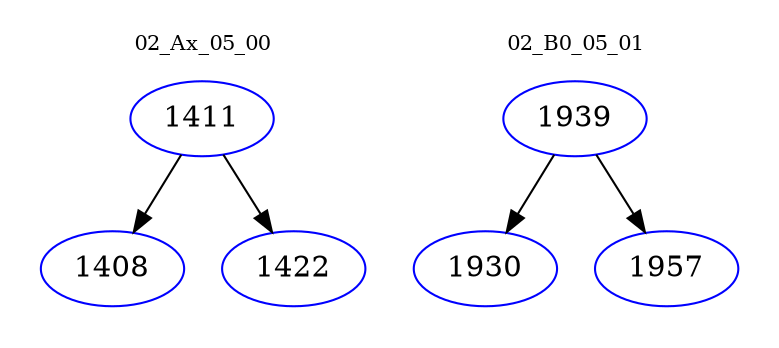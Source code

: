 digraph{
subgraph cluster_0 {
color = white
label = "02_Ax_05_00";
fontsize=10;
T0_1411 [label="1411", color="blue"]
T0_1411 -> T0_1408 [color="black"]
T0_1408 [label="1408", color="blue"]
T0_1411 -> T0_1422 [color="black"]
T0_1422 [label="1422", color="blue"]
}
subgraph cluster_1 {
color = white
label = "02_B0_05_01";
fontsize=10;
T1_1939 [label="1939", color="blue"]
T1_1939 -> T1_1930 [color="black"]
T1_1930 [label="1930", color="blue"]
T1_1939 -> T1_1957 [color="black"]
T1_1957 [label="1957", color="blue"]
}
}
